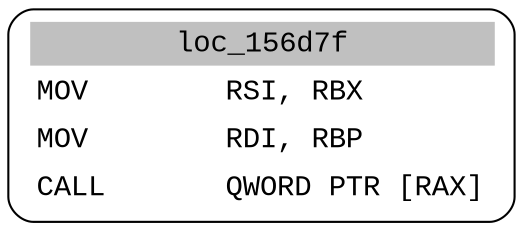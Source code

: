 digraph asm_graph {
1941 [
shape="Mrecord" fontname="Courier New"label =<<table border="0" cellborder="0" cellpadding="3"><tr><td align="center" colspan="2" bgcolor="grey">loc_156d7f</td></tr><tr><td align="left">MOV        RSI, RBX</td></tr><tr><td align="left">MOV        RDI, RBP</td></tr><tr><td align="left">CALL       QWORD PTR [RAX]</td></tr></table>> ];
}